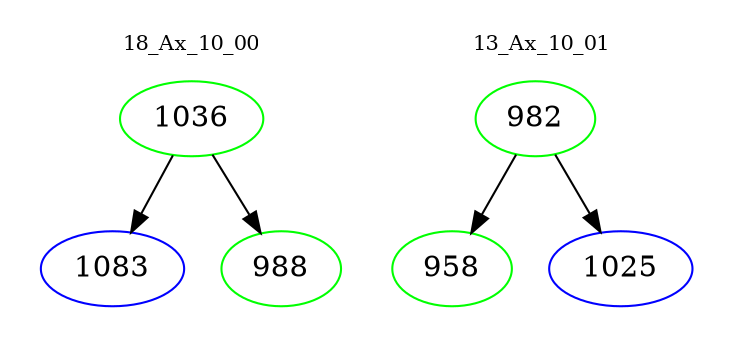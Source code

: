 digraph{
subgraph cluster_0 {
color = white
label = "18_Ax_10_00";
fontsize=10;
T0_1036 [label="1036", color="green"]
T0_1036 -> T0_1083 [color="black"]
T0_1083 [label="1083", color="blue"]
T0_1036 -> T0_988 [color="black"]
T0_988 [label="988", color="green"]
}
subgraph cluster_1 {
color = white
label = "13_Ax_10_01";
fontsize=10;
T1_982 [label="982", color="green"]
T1_982 -> T1_958 [color="black"]
T1_958 [label="958", color="green"]
T1_982 -> T1_1025 [color="black"]
T1_1025 [label="1025", color="blue"]
}
}
